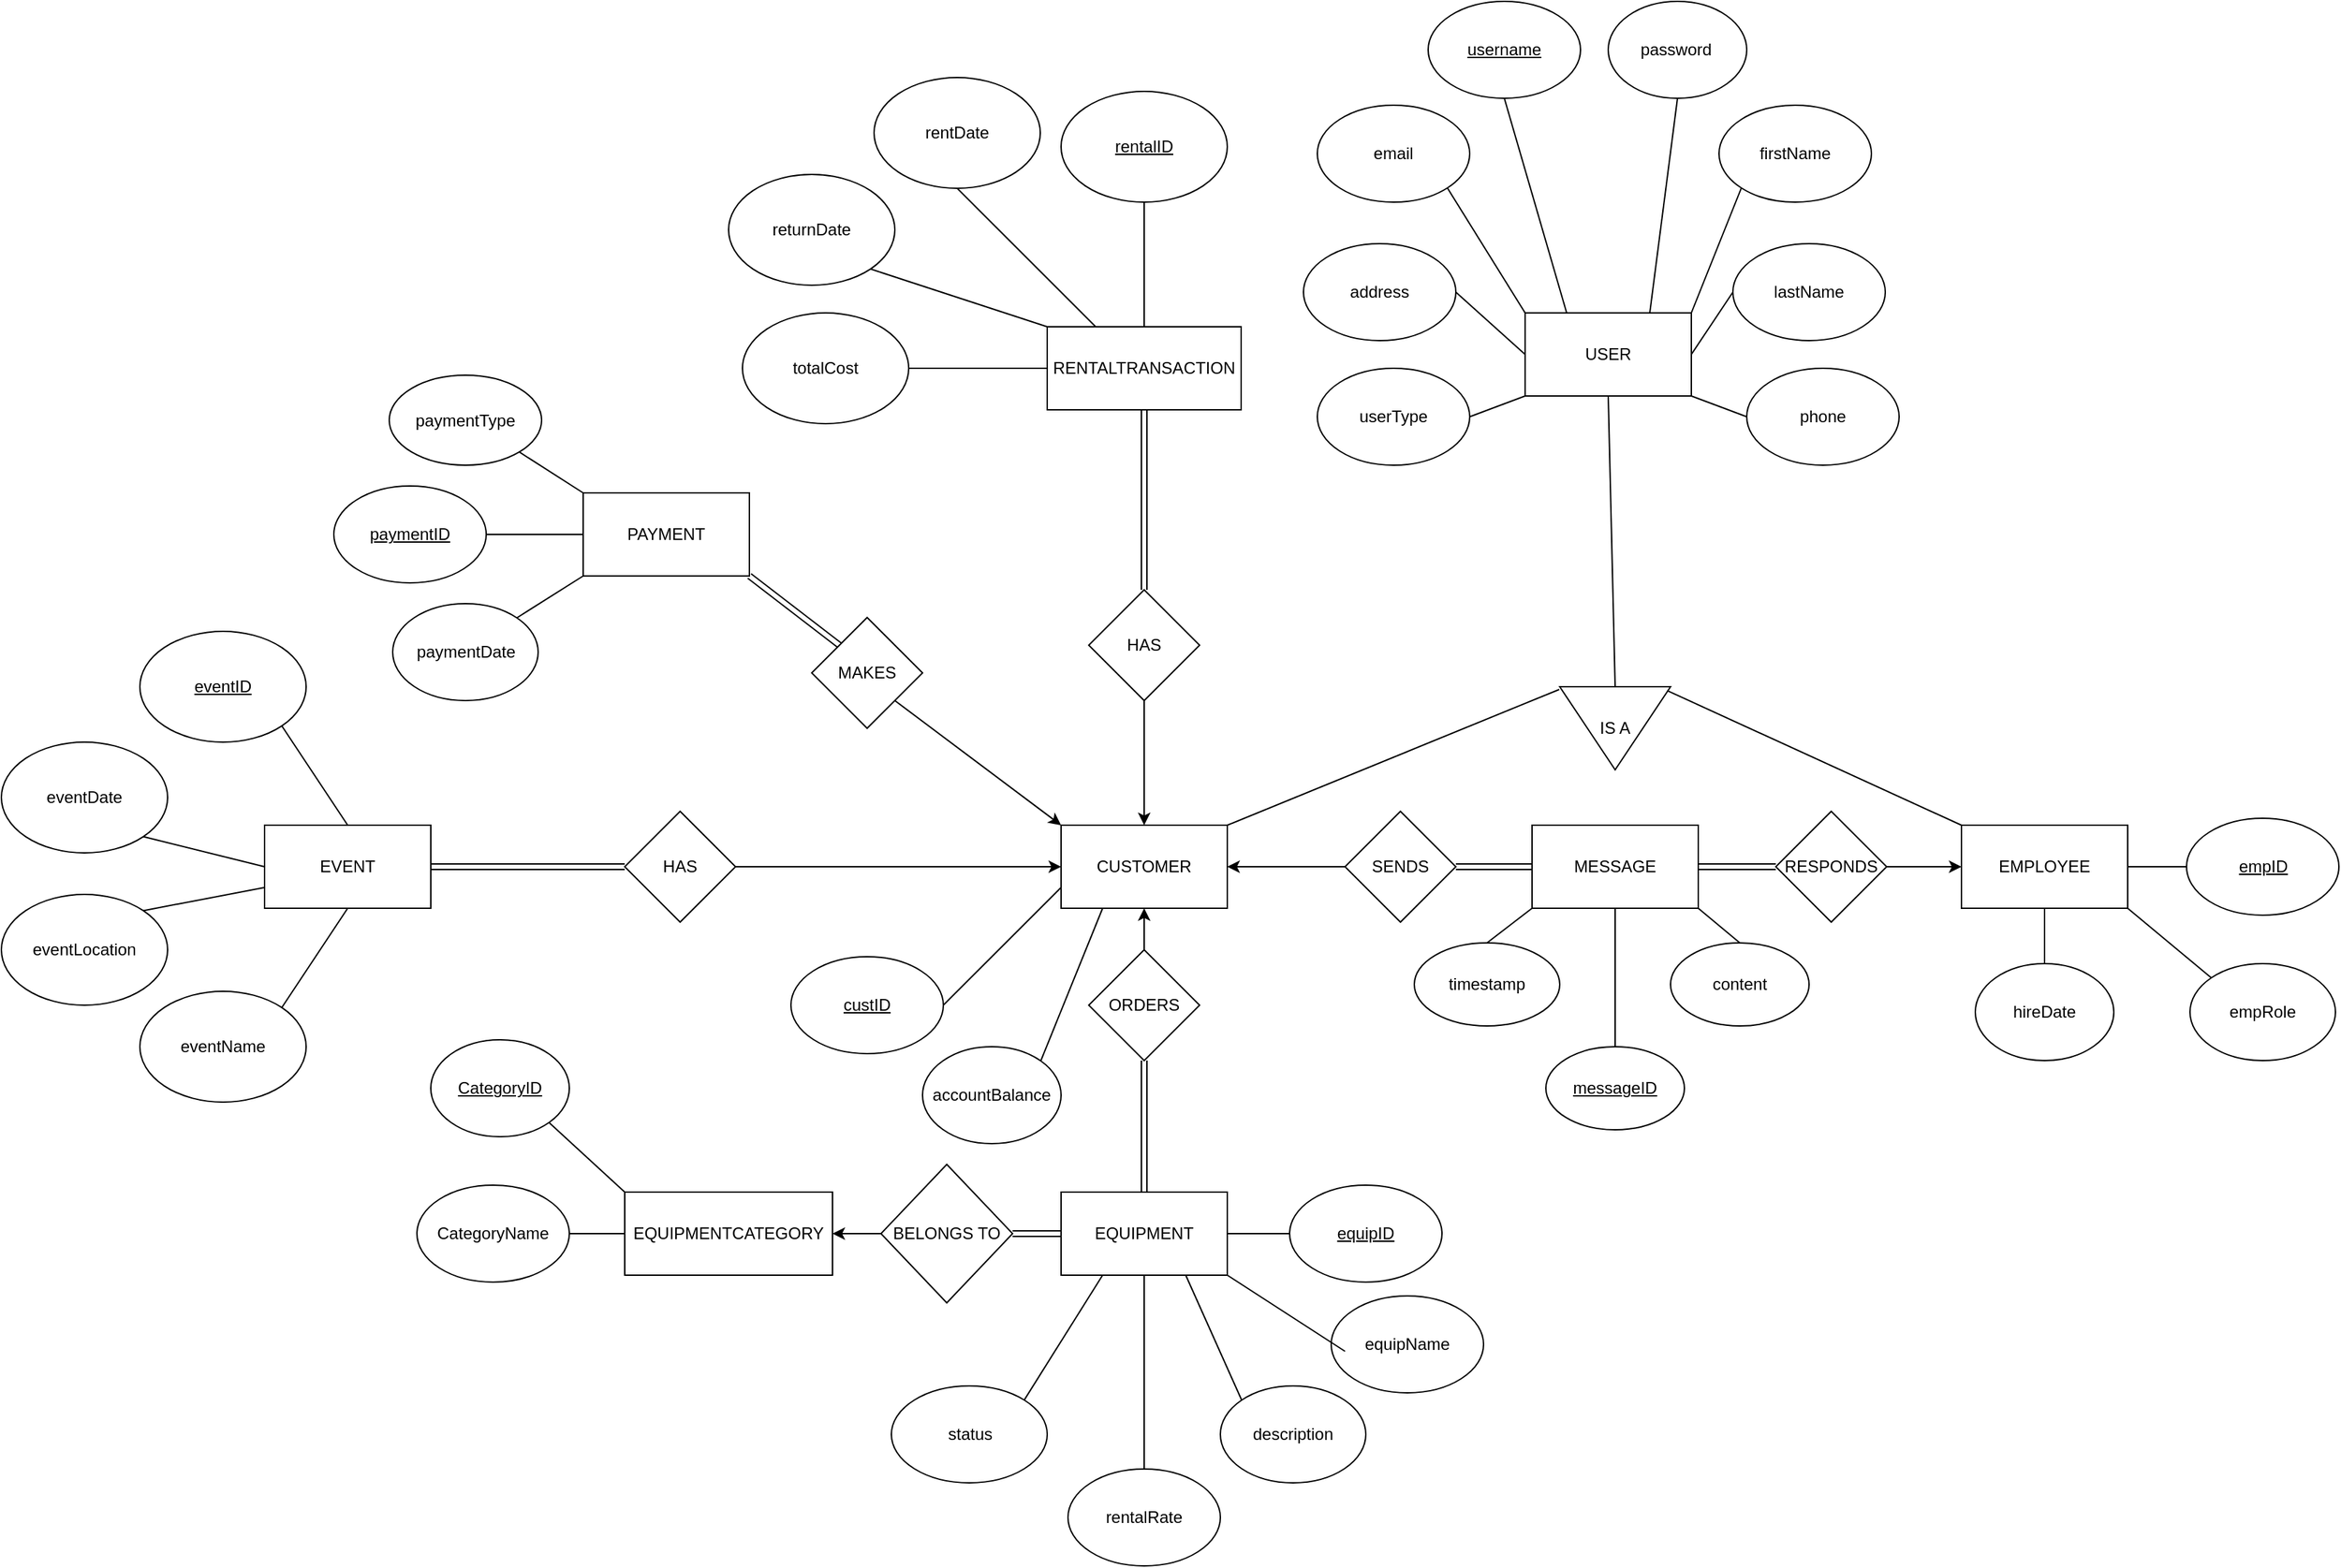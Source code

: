 <mxfile version="22.0.4" type="device">
  <diagram name="Page-1" id="P9j5HyWnrPrdK50CguQb">
    <mxGraphModel dx="2030" dy="583" grid="1" gridSize="10" guides="1" tooltips="1" connect="1" arrows="1" fold="1" page="1" pageScale="1" pageWidth="850" pageHeight="1100" math="0" shadow="0">
      <root>
        <mxCell id="0" />
        <mxCell id="1" parent="0" />
        <mxCell id="T6LtixlD4VXeEmVeVygl-1" value="EQUIPMENT" style="rounded=0;whiteSpace=wrap;html=1;" parent="1" vertex="1">
          <mxGeometry x="15" y="895" width="120" height="60" as="geometry" />
        </mxCell>
        <mxCell id="T6LtixlD4VXeEmVeVygl-3" value="EQUIPMENTCATEGORY" style="rounded=0;whiteSpace=wrap;html=1;" parent="1" vertex="1">
          <mxGeometry x="-300" y="895" width="150" height="60" as="geometry" />
        </mxCell>
        <mxCell id="T6LtixlD4VXeEmVeVygl-4" value="USER" style="rounded=0;whiteSpace=wrap;html=1;" parent="1" vertex="1">
          <mxGeometry x="350" y="260" width="120" height="60" as="geometry" />
        </mxCell>
        <mxCell id="T6LtixlD4VXeEmVeVygl-5" value="CUSTOMER" style="rounded=0;whiteSpace=wrap;html=1;" parent="1" vertex="1">
          <mxGeometry x="15" y="630" width="120" height="60" as="geometry" />
        </mxCell>
        <mxCell id="T6LtixlD4VXeEmVeVygl-6" value="EMPLOYEE" style="rounded=0;whiteSpace=wrap;html=1;" parent="1" vertex="1">
          <mxGeometry x="665" y="630" width="120" height="60" as="geometry" />
        </mxCell>
        <mxCell id="T6LtixlD4VXeEmVeVygl-8" value="IS A" style="triangle;whiteSpace=wrap;html=1;direction=south;" parent="1" vertex="1">
          <mxGeometry x="375" y="530" width="80" height="60" as="geometry" />
        </mxCell>
        <mxCell id="T6LtixlD4VXeEmVeVygl-9" value="" style="endArrow=none;html=1;rounded=0;exitX=0;exitY=0.5;exitDx=0;exitDy=0;" parent="1" source="T6LtixlD4VXeEmVeVygl-8" edge="1">
          <mxGeometry width="50" height="50" relative="1" as="geometry">
            <mxPoint x="410" y="190" as="sourcePoint" />
            <mxPoint x="410" y="320" as="targetPoint" />
          </mxGeometry>
        </mxCell>
        <mxCell id="T6LtixlD4VXeEmVeVygl-10" value="" style="endArrow=none;html=1;rounded=0;entryX=0;entryY=0;entryDx=0;entryDy=0;exitX=0.047;exitY=0.03;exitDx=0;exitDy=0;exitPerimeter=0;" parent="1" source="T6LtixlD4VXeEmVeVygl-8" target="T6LtixlD4VXeEmVeVygl-6" edge="1">
          <mxGeometry width="50" height="50" relative="1" as="geometry">
            <mxPoint x="255" y="560" as="sourcePoint" />
            <mxPoint x="295" y="630" as="targetPoint" />
          </mxGeometry>
        </mxCell>
        <mxCell id="T6LtixlD4VXeEmVeVygl-11" value="" style="endArrow=none;html=1;rounded=0;entryX=1;entryY=0;entryDx=0;entryDy=0;exitX=0.033;exitY=1.005;exitDx=0;exitDy=0;exitPerimeter=0;" parent="1" source="T6LtixlD4VXeEmVeVygl-8" target="T6LtixlD4VXeEmVeVygl-5" edge="1">
          <mxGeometry width="50" height="50" relative="1" as="geometry">
            <mxPoint x="205" y="340" as="sourcePoint" />
            <mxPoint x="255" y="290" as="targetPoint" />
          </mxGeometry>
        </mxCell>
        <mxCell id="T6LtixlD4VXeEmVeVygl-13" value="&lt;u&gt;custID&lt;/u&gt;" style="ellipse;whiteSpace=wrap;html=1;" parent="1" vertex="1">
          <mxGeometry x="-180" y="725" width="110" height="70" as="geometry" />
        </mxCell>
        <mxCell id="T6LtixlD4VXeEmVeVygl-15" value="hireDate" style="ellipse;whiteSpace=wrap;html=1;" parent="1" vertex="1">
          <mxGeometry x="675" y="730" width="100" height="70" as="geometry" />
        </mxCell>
        <mxCell id="T6LtixlD4VXeEmVeVygl-16" value="accountBalance" style="ellipse;whiteSpace=wrap;html=1;" parent="1" vertex="1">
          <mxGeometry x="-85" y="790" width="100" height="70" as="geometry" />
        </mxCell>
        <mxCell id="T6LtixlD4VXeEmVeVygl-17" value="&lt;u&gt;empID&lt;/u&gt;" style="ellipse;whiteSpace=wrap;html=1;" parent="1" vertex="1">
          <mxGeometry x="827.5" y="625" width="110" height="70" as="geometry" />
        </mxCell>
        <mxCell id="T6LtixlD4VXeEmVeVygl-19" value="" style="endArrow=none;html=1;rounded=0;exitX=1;exitY=0.5;exitDx=0;exitDy=0;entryX=0;entryY=0.75;entryDx=0;entryDy=0;" parent="1" source="T6LtixlD4VXeEmVeVygl-13" target="T6LtixlD4VXeEmVeVygl-5" edge="1">
          <mxGeometry width="50" height="50" relative="1" as="geometry">
            <mxPoint x="205" y="610" as="sourcePoint" />
            <mxPoint x="255" y="560" as="targetPoint" />
          </mxGeometry>
        </mxCell>
        <mxCell id="T6LtixlD4VXeEmVeVygl-20" value="" style="endArrow=none;html=1;rounded=0;exitX=1;exitY=0;exitDx=0;exitDy=0;entryX=0.25;entryY=1;entryDx=0;entryDy=0;" parent="1" source="T6LtixlD4VXeEmVeVygl-16" target="T6LtixlD4VXeEmVeVygl-5" edge="1">
          <mxGeometry width="50" height="50" relative="1" as="geometry">
            <mxPoint x="205" y="610" as="sourcePoint" />
            <mxPoint x="255" y="560" as="targetPoint" />
          </mxGeometry>
        </mxCell>
        <mxCell id="T6LtixlD4VXeEmVeVygl-21" value="" style="endArrow=none;html=1;rounded=0;exitX=0.5;exitY=1;exitDx=0;exitDy=0;entryX=0.5;entryY=0;entryDx=0;entryDy=0;" parent="1" source="T6LtixlD4VXeEmVeVygl-6" target="T6LtixlD4VXeEmVeVygl-15" edge="1">
          <mxGeometry width="50" height="50" relative="1" as="geometry">
            <mxPoint x="575" y="610" as="sourcePoint" />
            <mxPoint x="625" y="560" as="targetPoint" />
          </mxGeometry>
        </mxCell>
        <mxCell id="T6LtixlD4VXeEmVeVygl-23" value="" style="endArrow=none;html=1;rounded=0;entryX=0;entryY=0.5;entryDx=0;entryDy=0;exitX=1;exitY=0.5;exitDx=0;exitDy=0;" parent="1" source="T6LtixlD4VXeEmVeVygl-6" target="T6LtixlD4VXeEmVeVygl-17" edge="1">
          <mxGeometry width="50" height="50" relative="1" as="geometry">
            <mxPoint x="575" y="610" as="sourcePoint" />
            <mxPoint x="625" y="560" as="targetPoint" />
          </mxGeometry>
        </mxCell>
        <mxCell id="T6LtixlD4VXeEmVeVygl-24" value="password&lt;span style=&quot;white-space: pre;&quot;&gt;&#x9;&lt;/span&gt;" style="ellipse;whiteSpace=wrap;html=1;" parent="1" vertex="1">
          <mxGeometry x="410" y="35" width="100" height="70" as="geometry" />
        </mxCell>
        <mxCell id="T6LtixlD4VXeEmVeVygl-25" value="firstName" style="ellipse;whiteSpace=wrap;html=1;" parent="1" vertex="1">
          <mxGeometry x="490" y="110" width="110" height="70" as="geometry" />
        </mxCell>
        <mxCell id="T6LtixlD4VXeEmVeVygl-26" value="lastName" style="ellipse;whiteSpace=wrap;html=1;" parent="1" vertex="1">
          <mxGeometry x="500" y="210" width="110" height="70" as="geometry" />
        </mxCell>
        <mxCell id="T6LtixlD4VXeEmVeVygl-27" value="phone" style="ellipse;whiteSpace=wrap;html=1;" parent="1" vertex="1">
          <mxGeometry x="510" y="300" width="110" height="70" as="geometry" />
        </mxCell>
        <mxCell id="T6LtixlD4VXeEmVeVygl-28" value="email" style="ellipse;whiteSpace=wrap;html=1;" parent="1" vertex="1">
          <mxGeometry x="200" y="110" width="110" height="70" as="geometry" />
        </mxCell>
        <mxCell id="T6LtixlD4VXeEmVeVygl-31" value="address" style="ellipse;whiteSpace=wrap;html=1;" parent="1" vertex="1">
          <mxGeometry x="190" y="210" width="110" height="70" as="geometry" />
        </mxCell>
        <mxCell id="T6LtixlD4VXeEmVeVygl-32" value="&lt;u&gt;username&lt;/u&gt;" style="ellipse;whiteSpace=wrap;html=1;" parent="1" vertex="1">
          <mxGeometry x="280" y="35" width="110" height="70" as="geometry" />
        </mxCell>
        <mxCell id="T6LtixlD4VXeEmVeVygl-33" value="userType" style="ellipse;whiteSpace=wrap;html=1;" parent="1" vertex="1">
          <mxGeometry x="200" y="300" width="110" height="70" as="geometry" />
        </mxCell>
        <mxCell id="T6LtixlD4VXeEmVeVygl-34" value="" style="endArrow=none;html=1;rounded=0;entryX=1;entryY=0.5;entryDx=0;entryDy=0;exitX=0;exitY=1;exitDx=0;exitDy=0;" parent="1" source="T6LtixlD4VXeEmVeVygl-4" target="T6LtixlD4VXeEmVeVygl-33" edge="1">
          <mxGeometry width="50" height="50" relative="1" as="geometry">
            <mxPoint x="400" y="280" as="sourcePoint" />
            <mxPoint x="450" y="230" as="targetPoint" />
          </mxGeometry>
        </mxCell>
        <mxCell id="T6LtixlD4VXeEmVeVygl-35" value="" style="endArrow=none;html=1;rounded=0;exitX=1;exitY=0.5;exitDx=0;exitDy=0;entryX=0;entryY=0.5;entryDx=0;entryDy=0;" parent="1" source="T6LtixlD4VXeEmVeVygl-31" target="T6LtixlD4VXeEmVeVygl-4" edge="1">
          <mxGeometry width="50" height="50" relative="1" as="geometry">
            <mxPoint x="400" y="280" as="sourcePoint" />
            <mxPoint x="450" y="230" as="targetPoint" />
          </mxGeometry>
        </mxCell>
        <mxCell id="T6LtixlD4VXeEmVeVygl-36" value="" style="endArrow=none;html=1;rounded=0;entryX=1;entryY=1;entryDx=0;entryDy=0;exitX=0;exitY=0;exitDx=0;exitDy=0;" parent="1" source="T6LtixlD4VXeEmVeVygl-4" target="T6LtixlD4VXeEmVeVygl-28" edge="1">
          <mxGeometry width="50" height="50" relative="1" as="geometry">
            <mxPoint x="400" y="280" as="sourcePoint" />
            <mxPoint x="450" y="230" as="targetPoint" />
          </mxGeometry>
        </mxCell>
        <mxCell id="T6LtixlD4VXeEmVeVygl-37" value="" style="endArrow=none;html=1;rounded=0;entryX=0.5;entryY=1;entryDx=0;entryDy=0;exitX=0.25;exitY=0;exitDx=0;exitDy=0;" parent="1" source="T6LtixlD4VXeEmVeVygl-4" target="T6LtixlD4VXeEmVeVygl-32" edge="1">
          <mxGeometry width="50" height="50" relative="1" as="geometry">
            <mxPoint x="400" y="280" as="sourcePoint" />
            <mxPoint x="450" y="230" as="targetPoint" />
          </mxGeometry>
        </mxCell>
        <mxCell id="T6LtixlD4VXeEmVeVygl-38" value="" style="endArrow=none;html=1;rounded=0;entryX=0.5;entryY=1;entryDx=0;entryDy=0;exitX=0.75;exitY=0;exitDx=0;exitDy=0;" parent="1" source="T6LtixlD4VXeEmVeVygl-4" target="T6LtixlD4VXeEmVeVygl-24" edge="1">
          <mxGeometry width="50" height="50" relative="1" as="geometry">
            <mxPoint x="400" y="280" as="sourcePoint" />
            <mxPoint x="450" y="230" as="targetPoint" />
          </mxGeometry>
        </mxCell>
        <mxCell id="T6LtixlD4VXeEmVeVygl-39" value="" style="endArrow=none;html=1;rounded=0;entryX=0;entryY=1;entryDx=0;entryDy=0;exitX=1;exitY=0;exitDx=0;exitDy=0;" parent="1" source="T6LtixlD4VXeEmVeVygl-4" target="T6LtixlD4VXeEmVeVygl-25" edge="1">
          <mxGeometry width="50" height="50" relative="1" as="geometry">
            <mxPoint x="400" y="280" as="sourcePoint" />
            <mxPoint x="450" y="230" as="targetPoint" />
          </mxGeometry>
        </mxCell>
        <mxCell id="T6LtixlD4VXeEmVeVygl-40" value="" style="endArrow=none;html=1;rounded=0;entryX=0;entryY=0.5;entryDx=0;entryDy=0;exitX=1;exitY=0.5;exitDx=0;exitDy=0;" parent="1" source="T6LtixlD4VXeEmVeVygl-4" target="T6LtixlD4VXeEmVeVygl-26" edge="1">
          <mxGeometry width="50" height="50" relative="1" as="geometry">
            <mxPoint x="400" y="280" as="sourcePoint" />
            <mxPoint x="450" y="230" as="targetPoint" />
          </mxGeometry>
        </mxCell>
        <mxCell id="T6LtixlD4VXeEmVeVygl-41" value="" style="endArrow=none;html=1;rounded=0;entryX=1;entryY=1;entryDx=0;entryDy=0;exitX=0;exitY=0.5;exitDx=0;exitDy=0;" parent="1" source="T6LtixlD4VXeEmVeVygl-27" target="T6LtixlD4VXeEmVeVygl-4" edge="1">
          <mxGeometry width="50" height="50" relative="1" as="geometry">
            <mxPoint x="400" y="280" as="sourcePoint" />
            <mxPoint x="450" y="230" as="targetPoint" />
          </mxGeometry>
        </mxCell>
        <mxCell id="T6LtixlD4VXeEmVeVygl-43" value="ORDERS" style="rhombus;whiteSpace=wrap;html=1;" parent="1" vertex="1">
          <mxGeometry x="35" y="720" width="80" height="80" as="geometry" />
        </mxCell>
        <mxCell id="T6LtixlD4VXeEmVeVygl-45" value="BELONGS TO" style="rhombus;whiteSpace=wrap;html=1;" parent="1" vertex="1">
          <mxGeometry x="-115" y="875" width="95" height="100" as="geometry" />
        </mxCell>
        <mxCell id="T6LtixlD4VXeEmVeVygl-48" value="CategoryName" style="ellipse;whiteSpace=wrap;html=1;" parent="1" vertex="1">
          <mxGeometry x="-450" y="890" width="110" height="70" as="geometry" />
        </mxCell>
        <mxCell id="T6LtixlD4VXeEmVeVygl-49" value="&lt;u&gt;CategoryID&lt;/u&gt;" style="ellipse;whiteSpace=wrap;html=1;" parent="1" vertex="1">
          <mxGeometry x="-440" y="785" width="100" height="70" as="geometry" />
        </mxCell>
        <mxCell id="T6LtixlD4VXeEmVeVygl-50" value="" style="endArrow=none;html=1;rounded=0;entryX=1;entryY=1;entryDx=0;entryDy=0;exitX=0;exitY=0;exitDx=0;exitDy=0;" parent="1" source="T6LtixlD4VXeEmVeVygl-3" target="T6LtixlD4VXeEmVeVygl-49" edge="1">
          <mxGeometry width="50" height="50" relative="1" as="geometry">
            <mxPoint x="105" y="795" as="sourcePoint" />
            <mxPoint x="155" y="745" as="targetPoint" />
          </mxGeometry>
        </mxCell>
        <mxCell id="T6LtixlD4VXeEmVeVygl-51" value="" style="endArrow=none;html=1;rounded=0;entryX=1;entryY=0.5;entryDx=0;entryDy=0;exitX=0;exitY=0.5;exitDx=0;exitDy=0;" parent="1" source="T6LtixlD4VXeEmVeVygl-3" target="T6LtixlD4VXeEmVeVygl-48" edge="1">
          <mxGeometry width="50" height="50" relative="1" as="geometry">
            <mxPoint x="105" y="795" as="sourcePoint" />
            <mxPoint x="155" y="745" as="targetPoint" />
          </mxGeometry>
        </mxCell>
        <mxCell id="T6LtixlD4VXeEmVeVygl-52" value="&lt;u&gt;equipID&lt;/u&gt;" style="ellipse;whiteSpace=wrap;html=1;" parent="1" vertex="1">
          <mxGeometry x="180" y="890" width="110" height="70" as="geometry" />
        </mxCell>
        <mxCell id="T6LtixlD4VXeEmVeVygl-53" value="equipName" style="ellipse;whiteSpace=wrap;html=1;" parent="1" vertex="1">
          <mxGeometry x="210" y="970" width="110" height="70" as="geometry" />
        </mxCell>
        <mxCell id="T6LtixlD4VXeEmVeVygl-54" value="description" style="ellipse;whiteSpace=wrap;html=1;" parent="1" vertex="1">
          <mxGeometry x="130" y="1035" width="105" height="70" as="geometry" />
        </mxCell>
        <mxCell id="T6LtixlD4VXeEmVeVygl-55" value="status" style="ellipse;whiteSpace=wrap;html=1;" parent="1" vertex="1">
          <mxGeometry x="-107.5" y="1035" width="112.5" height="70" as="geometry" />
        </mxCell>
        <mxCell id="T6LtixlD4VXeEmVeVygl-56" value="rentalRate" style="ellipse;whiteSpace=wrap;html=1;" parent="1" vertex="1">
          <mxGeometry x="20" y="1095" width="110" height="70" as="geometry" />
        </mxCell>
        <mxCell id="T6LtixlD4VXeEmVeVygl-57" value="SENDS" style="rhombus;whiteSpace=wrap;html=1;" parent="1" vertex="1">
          <mxGeometry x="220" y="620" width="80" height="80" as="geometry" />
        </mxCell>
        <mxCell id="T6LtixlD4VXeEmVeVygl-60" value="RESPONDS" style="rhombus;whiteSpace=wrap;html=1;" parent="1" vertex="1">
          <mxGeometry x="531" y="620" width="80" height="80" as="geometry" />
        </mxCell>
        <mxCell id="T6LtixlD4VXeEmVeVygl-61" value="MESSAGE" style="rounded=0;whiteSpace=wrap;html=1;" parent="1" vertex="1">
          <mxGeometry x="355" y="630" width="120" height="60" as="geometry" />
        </mxCell>
        <mxCell id="T6LtixlD4VXeEmVeVygl-64" value="timestamp" style="ellipse;whiteSpace=wrap;html=1;" parent="1" vertex="1">
          <mxGeometry x="270" y="715" width="105" height="60" as="geometry" />
        </mxCell>
        <mxCell id="T6LtixlD4VXeEmVeVygl-65" value="&lt;u&gt;messageID&lt;/u&gt;" style="ellipse;whiteSpace=wrap;html=1;" parent="1" vertex="1">
          <mxGeometry x="365" y="790" width="100" height="60" as="geometry" />
        </mxCell>
        <mxCell id="T6LtixlD4VXeEmVeVygl-66" value="content" style="ellipse;whiteSpace=wrap;html=1;" parent="1" vertex="1">
          <mxGeometry x="455" y="715" width="100" height="60" as="geometry" />
        </mxCell>
        <mxCell id="T6LtixlD4VXeEmVeVygl-67" value="" style="endArrow=none;html=1;rounded=0;entryX=0;entryY=1;entryDx=0;entryDy=0;exitX=0.5;exitY=0;exitDx=0;exitDy=0;" parent="1" source="T6LtixlD4VXeEmVeVygl-64" target="T6LtixlD4VXeEmVeVygl-61" edge="1">
          <mxGeometry width="50" height="50" relative="1" as="geometry">
            <mxPoint x="315" y="730" as="sourcePoint" />
            <mxPoint x="365" y="680" as="targetPoint" />
          </mxGeometry>
        </mxCell>
        <mxCell id="T6LtixlD4VXeEmVeVygl-69" value="" style="endArrow=none;html=1;rounded=0;exitX=0.5;exitY=0;exitDx=0;exitDy=0;entryX=1;entryY=1;entryDx=0;entryDy=0;" parent="1" source="T6LtixlD4VXeEmVeVygl-66" target="T6LtixlD4VXeEmVeVygl-61" edge="1">
          <mxGeometry width="50" height="50" relative="1" as="geometry">
            <mxPoint x="315" y="730" as="sourcePoint" />
            <mxPoint x="365" y="680" as="targetPoint" />
          </mxGeometry>
        </mxCell>
        <mxCell id="T6LtixlD4VXeEmVeVygl-70" value="" style="endArrow=none;html=1;rounded=0;exitX=0.5;exitY=0;exitDx=0;exitDy=0;entryX=0.5;entryY=1;entryDx=0;entryDy=0;" parent="1" source="T6LtixlD4VXeEmVeVygl-65" target="T6LtixlD4VXeEmVeVygl-61" edge="1">
          <mxGeometry width="50" height="50" relative="1" as="geometry">
            <mxPoint x="315" y="730" as="sourcePoint" />
            <mxPoint x="365" y="680" as="targetPoint" />
          </mxGeometry>
        </mxCell>
        <mxCell id="T6LtixlD4VXeEmVeVygl-71" value="" style="endArrow=none;html=1;rounded=0;entryX=0;entryY=0.5;entryDx=0;entryDy=0;exitX=1;exitY=0.5;exitDx=0;exitDy=0;" parent="1" source="T6LtixlD4VXeEmVeVygl-1" target="T6LtixlD4VXeEmVeVygl-52" edge="1">
          <mxGeometry width="50" height="50" relative="1" as="geometry">
            <mxPoint x="170" y="875" as="sourcePoint" />
            <mxPoint x="205" y="795" as="targetPoint" />
          </mxGeometry>
        </mxCell>
        <mxCell id="T6LtixlD4VXeEmVeVygl-72" value="" style="endArrow=none;html=1;rounded=0;entryX=1;entryY=1;entryDx=0;entryDy=0;exitX=0;exitY=0.5;exitDx=0;exitDy=0;" parent="1" target="T6LtixlD4VXeEmVeVygl-1" edge="1">
          <mxGeometry width="50" height="50" relative="1" as="geometry">
            <mxPoint x="220" y="1010" as="sourcePoint" />
            <mxPoint x="205" y="795" as="targetPoint" />
          </mxGeometry>
        </mxCell>
        <mxCell id="T6LtixlD4VXeEmVeVygl-74" value="" style="endArrow=none;html=1;rounded=0;exitX=0.25;exitY=1;exitDx=0;exitDy=0;entryX=1;entryY=0;entryDx=0;entryDy=0;" parent="1" source="T6LtixlD4VXeEmVeVygl-1" target="T6LtixlD4VXeEmVeVygl-55" edge="1">
          <mxGeometry width="50" height="50" relative="1" as="geometry">
            <mxPoint x="155" y="845" as="sourcePoint" />
            <mxPoint x="205" y="795" as="targetPoint" />
          </mxGeometry>
        </mxCell>
        <mxCell id="T6LtixlD4VXeEmVeVygl-75" value="" style="endArrow=none;html=1;rounded=0;exitX=0.5;exitY=0;exitDx=0;exitDy=0;entryX=0.5;entryY=1;entryDx=0;entryDy=0;" parent="1" source="T6LtixlD4VXeEmVeVygl-56" target="T6LtixlD4VXeEmVeVygl-1" edge="1">
          <mxGeometry width="50" height="50" relative="1" as="geometry">
            <mxPoint x="155" y="845" as="sourcePoint" />
            <mxPoint x="205" y="795" as="targetPoint" />
          </mxGeometry>
        </mxCell>
        <mxCell id="T6LtixlD4VXeEmVeVygl-77" value="RENTALTRANSACTION" style="rounded=0;whiteSpace=wrap;html=1;" parent="1" vertex="1">
          <mxGeometry x="5" y="270" width="140" height="60" as="geometry" />
        </mxCell>
        <mxCell id="T6LtixlD4VXeEmVeVygl-79" value="PAYMENT" style="rounded=0;whiteSpace=wrap;html=1;" parent="1" vertex="1">
          <mxGeometry x="-330" y="390" width="120" height="60" as="geometry" />
        </mxCell>
        <mxCell id="T6LtixlD4VXeEmVeVygl-80" value="HAS" style="rhombus;whiteSpace=wrap;html=1;" parent="1" vertex="1">
          <mxGeometry x="35" y="460" width="80" height="80" as="geometry" />
        </mxCell>
        <mxCell id="T6LtixlD4VXeEmVeVygl-82" value="MAKES" style="rhombus;whiteSpace=wrap;html=1;" parent="1" vertex="1">
          <mxGeometry x="-165" y="480" width="80" height="80" as="geometry" />
        </mxCell>
        <mxCell id="T6LtixlD4VXeEmVeVygl-84" value="paymentDate" style="ellipse;whiteSpace=wrap;html=1;" parent="1" vertex="1">
          <mxGeometry x="-467.5" y="470" width="105" height="70" as="geometry" />
        </mxCell>
        <mxCell id="T6LtixlD4VXeEmVeVygl-85" value="&lt;u&gt;paymentID&lt;/u&gt;" style="ellipse;whiteSpace=wrap;html=1;" parent="1" vertex="1">
          <mxGeometry x="-510" y="385" width="110" height="70" as="geometry" />
        </mxCell>
        <mxCell id="T6LtixlD4VXeEmVeVygl-86" value="paymentType" style="ellipse;whiteSpace=wrap;html=1;" parent="1" vertex="1">
          <mxGeometry x="-470" y="305" width="110" height="65" as="geometry" />
        </mxCell>
        <mxCell id="T6LtixlD4VXeEmVeVygl-87" value="" style="endArrow=none;html=1;rounded=0;entryX=1;entryY=1;entryDx=0;entryDy=0;exitX=0;exitY=0;exitDx=0;exitDy=0;" parent="1" source="T6LtixlD4VXeEmVeVygl-79" target="T6LtixlD4VXeEmVeVygl-86" edge="1">
          <mxGeometry width="50" height="50" relative="1" as="geometry">
            <mxPoint x="90" y="600" as="sourcePoint" />
            <mxPoint x="140" y="550" as="targetPoint" />
          </mxGeometry>
        </mxCell>
        <mxCell id="T6LtixlD4VXeEmVeVygl-89" value="" style="endArrow=none;html=1;rounded=0;entryX=1;entryY=0;entryDx=0;entryDy=0;exitX=0;exitY=1;exitDx=0;exitDy=0;" parent="1" source="T6LtixlD4VXeEmVeVygl-79" target="T6LtixlD4VXeEmVeVygl-84" edge="1">
          <mxGeometry width="50" height="50" relative="1" as="geometry">
            <mxPoint x="90" y="600" as="sourcePoint" />
            <mxPoint x="140" y="550" as="targetPoint" />
          </mxGeometry>
        </mxCell>
        <mxCell id="T6LtixlD4VXeEmVeVygl-90" value="" style="endArrow=none;html=1;rounded=0;entryX=1;entryY=0.5;entryDx=0;entryDy=0;exitX=0;exitY=0.5;exitDx=0;exitDy=0;" parent="1" source="T6LtixlD4VXeEmVeVygl-79" target="T6LtixlD4VXeEmVeVygl-85" edge="1">
          <mxGeometry width="50" height="50" relative="1" as="geometry">
            <mxPoint x="90" y="600" as="sourcePoint" />
            <mxPoint x="140" y="550" as="targetPoint" />
          </mxGeometry>
        </mxCell>
        <mxCell id="T6LtixlD4VXeEmVeVygl-91" value="&lt;u&gt;rentalID&lt;/u&gt;" style="ellipse;whiteSpace=wrap;html=1;" parent="1" vertex="1">
          <mxGeometry x="15" y="100" width="120" height="80" as="geometry" />
        </mxCell>
        <mxCell id="T6LtixlD4VXeEmVeVygl-92" value="rentDate" style="ellipse;whiteSpace=wrap;html=1;" parent="1" vertex="1">
          <mxGeometry x="-120" y="90" width="120" height="80" as="geometry" />
        </mxCell>
        <mxCell id="T6LtixlD4VXeEmVeVygl-93" value="returnDate" style="ellipse;whiteSpace=wrap;html=1;" parent="1" vertex="1">
          <mxGeometry x="-225" y="160" width="120" height="80" as="geometry" />
        </mxCell>
        <mxCell id="T6LtixlD4VXeEmVeVygl-94" value="totalCost" style="ellipse;whiteSpace=wrap;html=1;" parent="1" vertex="1">
          <mxGeometry x="-215" y="260" width="120" height="80" as="geometry" />
        </mxCell>
        <mxCell id="T6LtixlD4VXeEmVeVygl-96" value="" style="endArrow=none;html=1;rounded=0;exitX=0.5;exitY=1;exitDx=0;exitDy=0;entryX=0.5;entryY=0;entryDx=0;entryDy=0;" parent="1" source="T6LtixlD4VXeEmVeVygl-91" target="T6LtixlD4VXeEmVeVygl-77" edge="1">
          <mxGeometry width="50" height="50" relative="1" as="geometry">
            <mxPoint x="150" y="530" as="sourcePoint" />
            <mxPoint x="200" y="480" as="targetPoint" />
          </mxGeometry>
        </mxCell>
        <mxCell id="T6LtixlD4VXeEmVeVygl-98" value="" style="endArrow=none;html=1;rounded=0;exitX=0.5;exitY=1;exitDx=0;exitDy=0;entryX=0.25;entryY=0;entryDx=0;entryDy=0;" parent="1" source="T6LtixlD4VXeEmVeVygl-92" target="T6LtixlD4VXeEmVeVygl-77" edge="1">
          <mxGeometry width="50" height="50" relative="1" as="geometry">
            <mxPoint x="150" y="530" as="sourcePoint" />
            <mxPoint x="200" y="480" as="targetPoint" />
          </mxGeometry>
        </mxCell>
        <mxCell id="T6LtixlD4VXeEmVeVygl-99" value="" style="endArrow=none;html=1;rounded=0;entryX=0;entryY=0;entryDx=0;entryDy=0;exitX=1;exitY=1;exitDx=0;exitDy=0;" parent="1" source="T6LtixlD4VXeEmVeVygl-93" target="T6LtixlD4VXeEmVeVygl-77" edge="1">
          <mxGeometry width="50" height="50" relative="1" as="geometry">
            <mxPoint x="-110" y="220" as="sourcePoint" />
            <mxPoint x="200" y="480" as="targetPoint" />
          </mxGeometry>
        </mxCell>
        <mxCell id="T6LtixlD4VXeEmVeVygl-100" value="" style="endArrow=none;html=1;rounded=0;exitX=1;exitY=0.5;exitDx=0;exitDy=0;entryX=0;entryY=0.5;entryDx=0;entryDy=0;" parent="1" source="T6LtixlD4VXeEmVeVygl-94" target="T6LtixlD4VXeEmVeVygl-77" edge="1">
          <mxGeometry width="50" height="50" relative="1" as="geometry">
            <mxPoint x="130" y="550" as="sourcePoint" />
            <mxPoint x="-15" y="320" as="targetPoint" />
          </mxGeometry>
        </mxCell>
        <mxCell id="T6LtixlD4VXeEmVeVygl-103" value="" style="endArrow=none;html=1;rounded=0;exitX=0.75;exitY=1;exitDx=0;exitDy=0;entryX=0;entryY=0;entryDx=0;entryDy=0;" parent="1" source="T6LtixlD4VXeEmVeVygl-1" target="T6LtixlD4VXeEmVeVygl-54" edge="1">
          <mxGeometry width="50" height="50" relative="1" as="geometry">
            <mxPoint x="120" y="795" as="sourcePoint" />
            <mxPoint x="170" y="745" as="targetPoint" />
          </mxGeometry>
        </mxCell>
        <mxCell id="T6LtixlD4VXeEmVeVygl-106" value="" style="shape=link;html=1;rounded=0;exitX=1;exitY=0.5;exitDx=0;exitDy=0;entryX=0;entryY=0.5;entryDx=0;entryDy=0;" parent="1" source="T6LtixlD4VXeEmVeVygl-45" target="T6LtixlD4VXeEmVeVygl-1" edge="1">
          <mxGeometry relative="1" as="geometry">
            <mxPoint x="-265" y="1009.29" as="sourcePoint" />
            <mxPoint x="-105" y="1009.29" as="targetPoint" />
          </mxGeometry>
        </mxCell>
        <mxCell id="T6LtixlD4VXeEmVeVygl-109" value="empRole" style="ellipse;whiteSpace=wrap;html=1;" parent="1" vertex="1">
          <mxGeometry x="830" y="730" width="105" height="70" as="geometry" />
        </mxCell>
        <mxCell id="T6LtixlD4VXeEmVeVygl-110" value="" style="endArrow=none;html=1;rounded=0;exitX=1;exitY=1;exitDx=0;exitDy=0;entryX=0;entryY=0;entryDx=0;entryDy=0;" parent="1" source="T6LtixlD4VXeEmVeVygl-6" target="T6LtixlD4VXeEmVeVygl-109" edge="1">
          <mxGeometry width="50" height="50" relative="1" as="geometry">
            <mxPoint x="120" y="770" as="sourcePoint" />
            <mxPoint x="170" y="720" as="targetPoint" />
          </mxGeometry>
        </mxCell>
        <mxCell id="T6LtixlD4VXeEmVeVygl-111" value="" style="shape=link;html=1;rounded=0;exitX=0.5;exitY=1;exitDx=0;exitDy=0;entryX=0.5;entryY=0;entryDx=0;entryDy=0;" parent="1" source="T6LtixlD4VXeEmVeVygl-77" target="T6LtixlD4VXeEmVeVygl-80" edge="1">
          <mxGeometry relative="1" as="geometry">
            <mxPoint x="70" y="570" as="sourcePoint" />
            <mxPoint x="230" y="570" as="targetPoint" />
          </mxGeometry>
        </mxCell>
        <mxCell id="T6LtixlD4VXeEmVeVygl-112" value="" style="resizable=0;html=1;whiteSpace=wrap;align=right;verticalAlign=bottom;" parent="T6LtixlD4VXeEmVeVygl-111" connectable="0" vertex="1">
          <mxGeometry x="1" relative="1" as="geometry" />
        </mxCell>
        <mxCell id="T6LtixlD4VXeEmVeVygl-113" value="" style="shape=link;html=1;rounded=0;exitX=1;exitY=1;exitDx=0;exitDy=0;entryX=0;entryY=0;entryDx=0;entryDy=0;" parent="1" source="T6LtixlD4VXeEmVeVygl-79" target="T6LtixlD4VXeEmVeVygl-82" edge="1">
          <mxGeometry relative="1" as="geometry">
            <mxPoint x="70" y="570" as="sourcePoint" />
            <mxPoint x="230" y="570" as="targetPoint" />
          </mxGeometry>
        </mxCell>
        <mxCell id="T6LtixlD4VXeEmVeVygl-115" value="" style="endArrow=classic;html=1;rounded=0;entryX=1;entryY=0.5;entryDx=0;entryDy=0;exitX=0;exitY=0.5;exitDx=0;exitDy=0;" parent="1" source="T6LtixlD4VXeEmVeVygl-45" target="T6LtixlD4VXeEmVeVygl-3" edge="1">
          <mxGeometry width="50" height="50" relative="1" as="geometry">
            <mxPoint x="120" y="655" as="sourcePoint" />
            <mxPoint x="170" y="605" as="targetPoint" />
          </mxGeometry>
        </mxCell>
        <mxCell id="T6LtixlD4VXeEmVeVygl-116" value="" style="endArrow=classic;html=1;rounded=0;exitX=1;exitY=1;exitDx=0;exitDy=0;entryX=0;entryY=0;entryDx=0;entryDy=0;" parent="1" source="T6LtixlD4VXeEmVeVygl-82" target="T6LtixlD4VXeEmVeVygl-5" edge="1">
          <mxGeometry width="50" height="50" relative="1" as="geometry">
            <mxPoint x="120" y="590" as="sourcePoint" />
            <mxPoint x="170" y="540" as="targetPoint" />
          </mxGeometry>
        </mxCell>
        <mxCell id="T6LtixlD4VXeEmVeVygl-117" value="" style="endArrow=classic;html=1;rounded=0;exitX=0.5;exitY=1;exitDx=0;exitDy=0;entryX=0.5;entryY=0;entryDx=0;entryDy=0;" parent="1" source="T6LtixlD4VXeEmVeVygl-80" target="T6LtixlD4VXeEmVeVygl-5" edge="1">
          <mxGeometry width="50" height="50" relative="1" as="geometry">
            <mxPoint x="120" y="590" as="sourcePoint" />
            <mxPoint x="170" y="540" as="targetPoint" />
          </mxGeometry>
        </mxCell>
        <mxCell id="T6LtixlD4VXeEmVeVygl-118" value="" style="endArrow=classic;html=1;rounded=0;entryX=0.5;entryY=1;entryDx=0;entryDy=0;exitX=0.5;exitY=0;exitDx=0;exitDy=0;" parent="1" source="T6LtixlD4VXeEmVeVygl-43" target="T6LtixlD4VXeEmVeVygl-5" edge="1">
          <mxGeometry width="50" height="50" relative="1" as="geometry">
            <mxPoint x="120" y="760" as="sourcePoint" />
            <mxPoint x="170" y="710" as="targetPoint" />
          </mxGeometry>
        </mxCell>
        <mxCell id="JTTTcwfOcglsDn1vPQLV-1" value="EVENT" style="rounded=0;whiteSpace=wrap;html=1;" parent="1" vertex="1">
          <mxGeometry x="-560" y="630" width="120" height="60" as="geometry" />
        </mxCell>
        <mxCell id="JTTTcwfOcglsDn1vPQLV-2" value="&lt;u&gt;eventID&lt;/u&gt;" style="ellipse;whiteSpace=wrap;html=1;" parent="1" vertex="1">
          <mxGeometry x="-650" y="490" width="120" height="80" as="geometry" />
        </mxCell>
        <mxCell id="JTTTcwfOcglsDn1vPQLV-3" value="eventDate" style="ellipse;whiteSpace=wrap;html=1;" parent="1" vertex="1">
          <mxGeometry x="-750" y="570" width="120" height="80" as="geometry" />
        </mxCell>
        <mxCell id="JTTTcwfOcglsDn1vPQLV-4" value="eventLocation" style="ellipse;whiteSpace=wrap;html=1;" parent="1" vertex="1">
          <mxGeometry x="-750" y="680" width="120" height="80" as="geometry" />
        </mxCell>
        <mxCell id="JTTTcwfOcglsDn1vPQLV-5" value="eventName" style="ellipse;whiteSpace=wrap;html=1;" parent="1" vertex="1">
          <mxGeometry x="-650" y="750" width="120" height="80" as="geometry" />
        </mxCell>
        <mxCell id="JTTTcwfOcglsDn1vPQLV-6" value="" style="endArrow=none;html=1;rounded=0;exitX=1;exitY=0;exitDx=0;exitDy=0;entryX=0.5;entryY=1;entryDx=0;entryDy=0;" parent="1" source="JTTTcwfOcglsDn1vPQLV-5" target="JTTTcwfOcglsDn1vPQLV-1" edge="1">
          <mxGeometry width="50" height="50" relative="1" as="geometry">
            <mxPoint x="-150" y="740" as="sourcePoint" />
            <mxPoint x="-100" y="690" as="targetPoint" />
          </mxGeometry>
        </mxCell>
        <mxCell id="JTTTcwfOcglsDn1vPQLV-7" value="" style="endArrow=none;html=1;rounded=0;exitX=1;exitY=0;exitDx=0;exitDy=0;entryX=0;entryY=0.75;entryDx=0;entryDy=0;" parent="1" source="JTTTcwfOcglsDn1vPQLV-4" target="JTTTcwfOcglsDn1vPQLV-1" edge="1">
          <mxGeometry width="50" height="50" relative="1" as="geometry">
            <mxPoint x="-150" y="740" as="sourcePoint" />
            <mxPoint x="-100" y="690" as="targetPoint" />
          </mxGeometry>
        </mxCell>
        <mxCell id="JTTTcwfOcglsDn1vPQLV-8" value="" style="endArrow=none;html=1;rounded=0;exitX=1;exitY=1;exitDx=0;exitDy=0;entryX=0;entryY=0.5;entryDx=0;entryDy=0;" parent="1" source="JTTTcwfOcglsDn1vPQLV-3" target="JTTTcwfOcglsDn1vPQLV-1" edge="1">
          <mxGeometry width="50" height="50" relative="1" as="geometry">
            <mxPoint x="-150" y="740" as="sourcePoint" />
            <mxPoint x="-100" y="690" as="targetPoint" />
          </mxGeometry>
        </mxCell>
        <mxCell id="JTTTcwfOcglsDn1vPQLV-9" value="" style="endArrow=none;html=1;rounded=0;exitX=1;exitY=1;exitDx=0;exitDy=0;entryX=0.5;entryY=0;entryDx=0;entryDy=0;" parent="1" source="JTTTcwfOcglsDn1vPQLV-2" target="JTTTcwfOcglsDn1vPQLV-1" edge="1">
          <mxGeometry width="50" height="50" relative="1" as="geometry">
            <mxPoint x="-150" y="740" as="sourcePoint" />
            <mxPoint x="-100" y="690" as="targetPoint" />
          </mxGeometry>
        </mxCell>
        <mxCell id="JTTTcwfOcglsDn1vPQLV-10" value="HAS" style="rhombus;whiteSpace=wrap;html=1;" parent="1" vertex="1">
          <mxGeometry x="-300" y="620" width="80" height="80" as="geometry" />
        </mxCell>
        <mxCell id="JTTTcwfOcglsDn1vPQLV-12" value="" style="shape=link;html=1;rounded=0;exitX=1;exitY=0.5;exitDx=0;exitDy=0;entryX=0;entryY=0.5;entryDx=0;entryDy=0;" parent="1" source="JTTTcwfOcglsDn1vPQLV-1" target="JTTTcwfOcglsDn1vPQLV-10" edge="1">
          <mxGeometry relative="1" as="geometry">
            <mxPoint x="-300" y="530" as="sourcePoint" />
            <mxPoint x="-235" y="580" as="targetPoint" />
          </mxGeometry>
        </mxCell>
        <mxCell id="JTTTcwfOcglsDn1vPQLV-13" value="" style="endArrow=classic;html=1;rounded=0;entryX=0;entryY=0.5;entryDx=0;entryDy=0;exitX=1;exitY=0.5;exitDx=0;exitDy=0;" parent="1" source="JTTTcwfOcglsDn1vPQLV-10" target="T6LtixlD4VXeEmVeVygl-5" edge="1">
          <mxGeometry width="50" height="50" relative="1" as="geometry">
            <mxPoint x="-150" y="740" as="sourcePoint" />
            <mxPoint x="-100" y="690" as="targetPoint" />
          </mxGeometry>
        </mxCell>
        <mxCell id="JTTTcwfOcglsDn1vPQLV-14" value="" style="shape=link;html=1;rounded=0;exitX=0.5;exitY=1;exitDx=0;exitDy=0;entryX=0.5;entryY=0;entryDx=0;entryDy=0;" parent="1" source="T6LtixlD4VXeEmVeVygl-43" target="T6LtixlD4VXeEmVeVygl-1" edge="1">
          <mxGeometry relative="1" as="geometry">
            <mxPoint x="115" y="850" as="sourcePoint" />
            <mxPoint x="180" y="900" as="targetPoint" />
          </mxGeometry>
        </mxCell>
        <mxCell id="1ppoVVJv_H_xYscEYa3i-1" value="" style="shape=link;html=1;rounded=0;exitX=1;exitY=0.5;exitDx=0;exitDy=0;entryX=0;entryY=0.5;entryDx=0;entryDy=0;" parent="1" source="T6LtixlD4VXeEmVeVygl-57" target="T6LtixlD4VXeEmVeVygl-61" edge="1">
          <mxGeometry relative="1" as="geometry">
            <mxPoint x="85" y="810" as="sourcePoint" />
            <mxPoint x="85" y="905" as="targetPoint" />
          </mxGeometry>
        </mxCell>
        <mxCell id="1ppoVVJv_H_xYscEYa3i-2" value="" style="shape=link;html=1;rounded=0;entryX=1;entryY=0.5;entryDx=0;entryDy=0;exitX=0;exitY=0.5;exitDx=0;exitDy=0;" parent="1" source="T6LtixlD4VXeEmVeVygl-60" target="T6LtixlD4VXeEmVeVygl-61" edge="1">
          <mxGeometry relative="1" as="geometry">
            <mxPoint x="610" y="770" as="sourcePoint" />
            <mxPoint x="95" y="915" as="targetPoint" />
          </mxGeometry>
        </mxCell>
        <mxCell id="1ppoVVJv_H_xYscEYa3i-3" value="" style="endArrow=classic;html=1;rounded=0;entryX=1;entryY=0.5;entryDx=0;entryDy=0;exitX=0;exitY=0.5;exitDx=0;exitDy=0;" parent="1" source="T6LtixlD4VXeEmVeVygl-57" target="T6LtixlD4VXeEmVeVygl-5" edge="1">
          <mxGeometry width="50" height="50" relative="1" as="geometry">
            <mxPoint x="310" y="660" as="sourcePoint" />
            <mxPoint x="360" y="610" as="targetPoint" />
          </mxGeometry>
        </mxCell>
        <mxCell id="1ppoVVJv_H_xYscEYa3i-5" value="" style="endArrow=classic;html=1;rounded=0;entryX=0;entryY=0.5;entryDx=0;entryDy=0;exitX=1;exitY=0.5;exitDx=0;exitDy=0;" parent="1" source="T6LtixlD4VXeEmVeVygl-60" target="T6LtixlD4VXeEmVeVygl-6" edge="1">
          <mxGeometry width="50" height="50" relative="1" as="geometry">
            <mxPoint x="230" y="490" as="sourcePoint" />
            <mxPoint x="280" y="440" as="targetPoint" />
          </mxGeometry>
        </mxCell>
      </root>
    </mxGraphModel>
  </diagram>
</mxfile>
